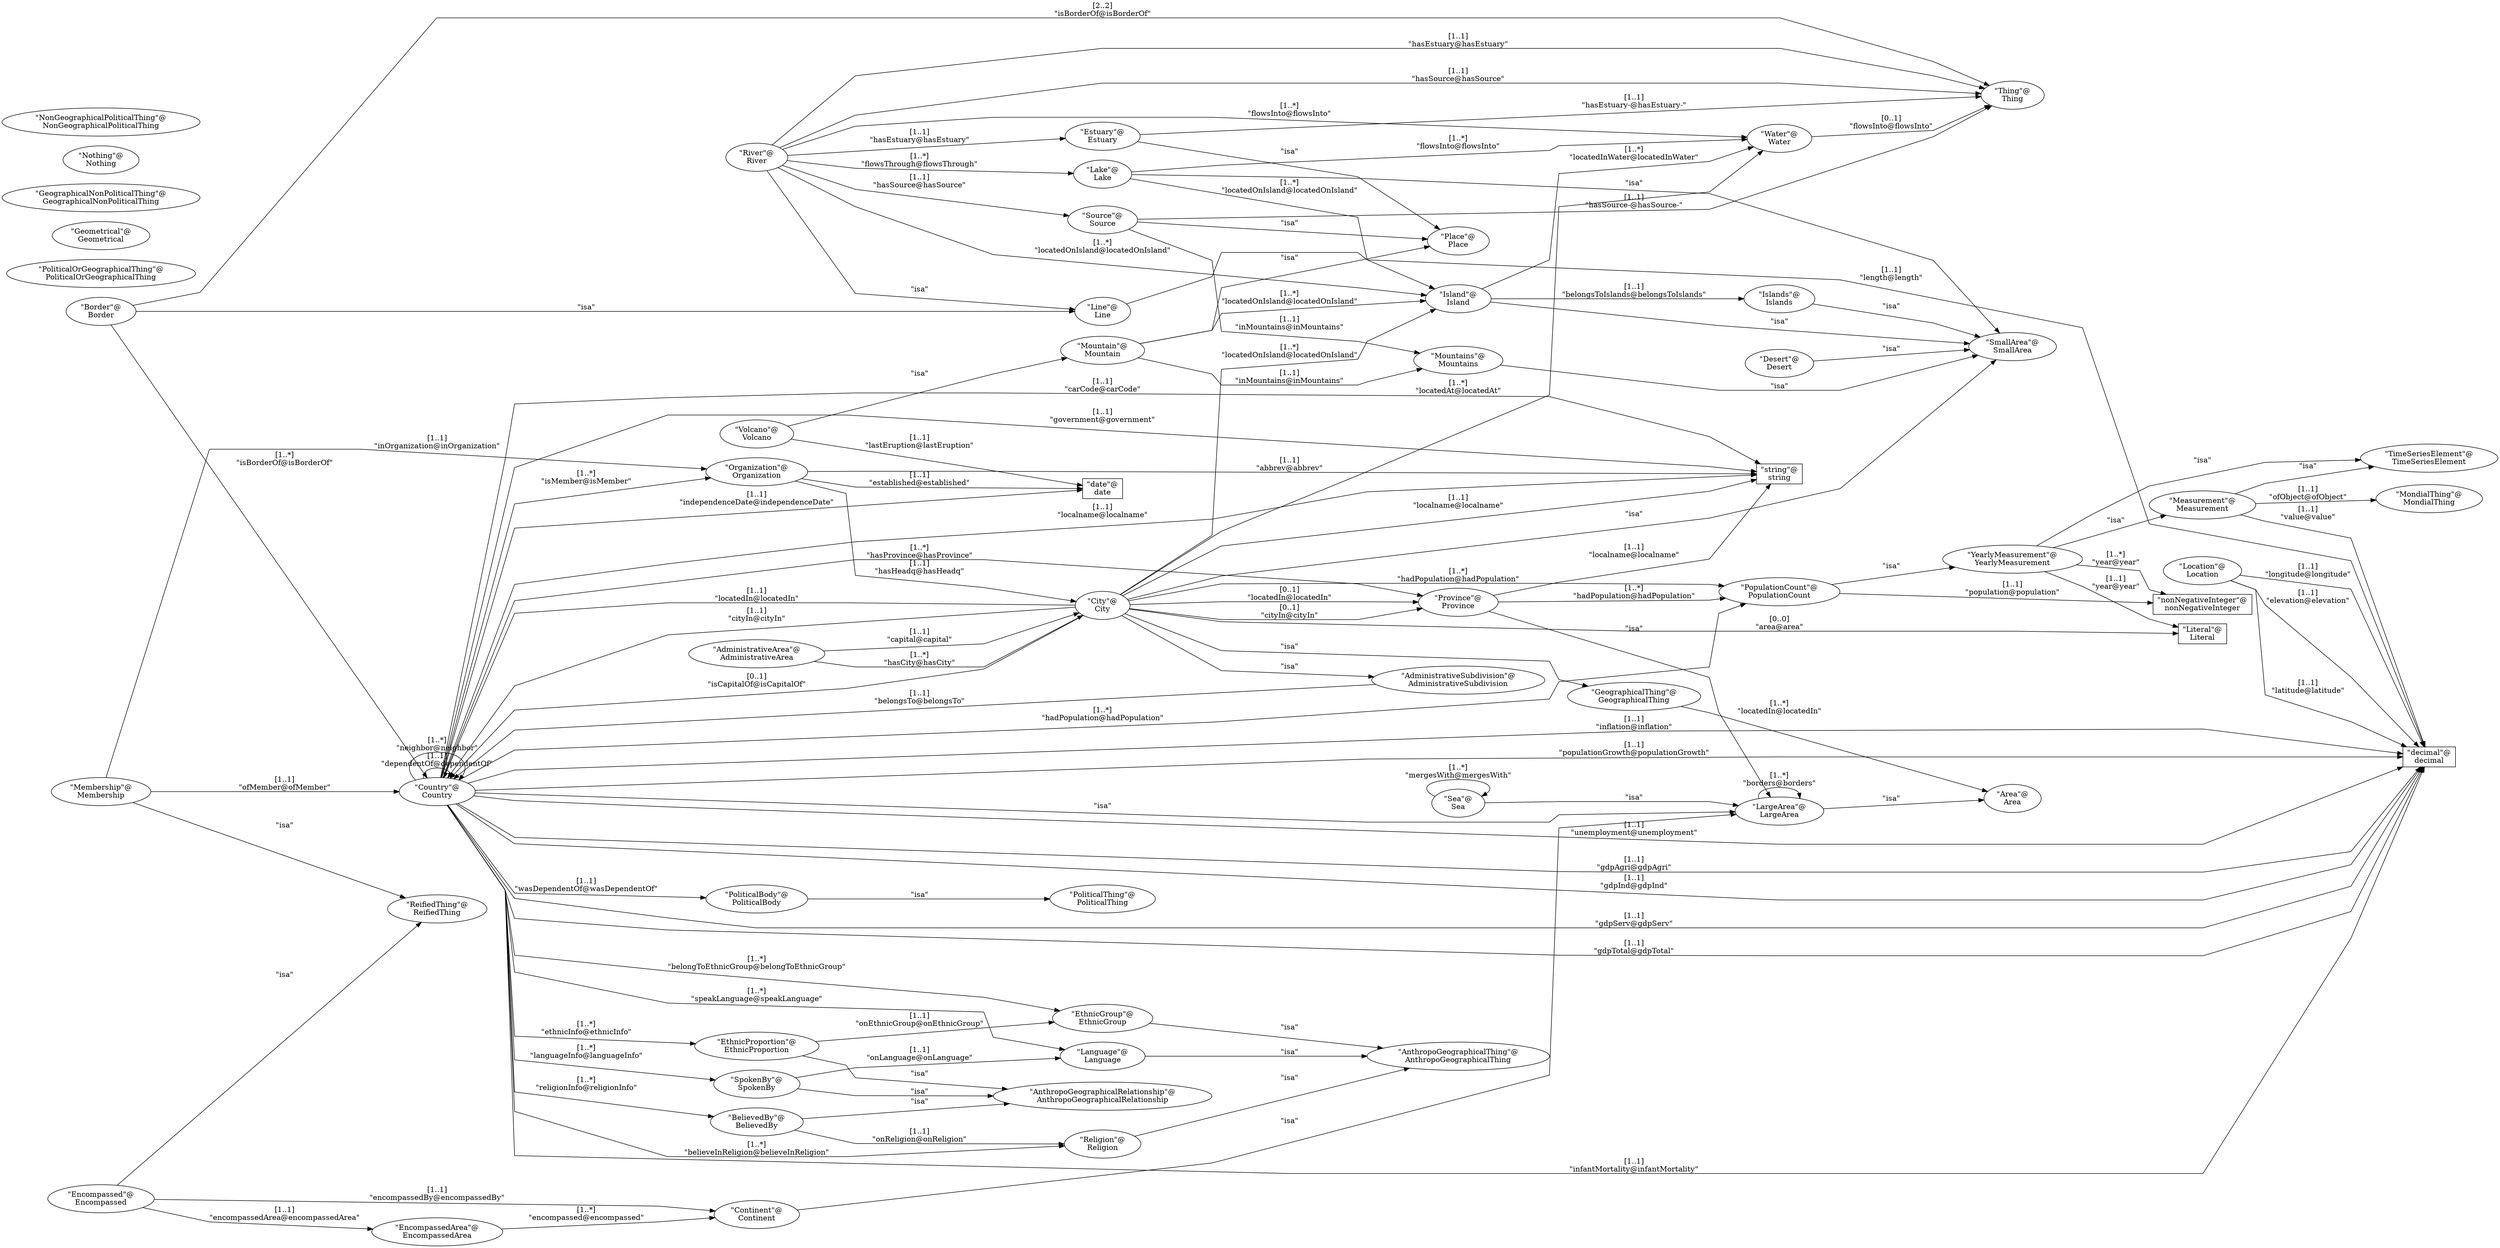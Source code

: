 digraph G {
  splines=polyline;
  rankdir=LR;
  "Border" [ label="\"Border\"@
Border" shape="ellipse" ];
  "EthnicGroup" [ label="\"EthnicGroup\"@
EthnicGroup" shape="ellipse" ];
  "Islands" [ label="\"Islands\"@
Islands" shape="ellipse" ];
  "Thing" [ label="\"Thing\"@
Thing" shape="ellipse" ];
  "MondialThing" [ label="\"MondialThing\"@
MondialThing" shape="ellipse" ];
  "AdministrativeArea" [ label="\"AdministrativeArea\"@
AdministrativeArea" shape="ellipse" ];
  "Place" [ label="\"Place\"@
Place" shape="ellipse" ];
  "PoliticalOrGeographicalThing" [ label="\"PoliticalOrGeographicalThing\"@
PoliticalOrGeographicalThing" shape="ellipse" ];
  "TimeSeriesElement" [ label="\"TimeSeriesElement\"@
TimeSeriesElement" shape="ellipse" ];
  "Estuary" [ label="\"Estuary\"@
Estuary" shape="ellipse" ];
  "Geometrical" [ label="\"Geometrical\"@
Geometrical" shape="ellipse" ];
  "AnthropoGeographicalThing" [ label="\"AnthropoGeographicalThing\"@
AnthropoGeographicalThing" shape="ellipse" ];
  "EthnicProportion" [ label="\"EthnicProportion\"@
EthnicProportion" shape="ellipse" ];
  "Desert" [ label="\"Desert\"@
Desert" shape="ellipse" ];
  "BelievedBy" [ label="\"BelievedBy\"@
BelievedBy" shape="ellipse" ];
  "Province" [ label="\"Province\"@
Province" shape="ellipse" ];
  "Measurement" [ label="\"Measurement\"@
Measurement" shape="ellipse" ];
  "Organization" [ label="\"Organization\"@
Organization" shape="ellipse" ];
  "Location" [ label="\"Location\"@
Location" shape="ellipse" ];
  "GeographicalNonPoliticalThing" [ label="\"GeographicalNonPoliticalThing\"@
GeographicalNonPoliticalThing" shape="ellipse" ];
  "ReifiedThing" [ label="\"ReifiedThing\"@
ReifiedThing" shape="ellipse" ];
  "PopulationCount" [ label="\"PopulationCount\"@
PopulationCount" shape="ellipse" ];
  "Continent" [ label="\"Continent\"@
Continent" shape="ellipse" ];
  "LargeArea" [ label="\"LargeArea\"@
LargeArea" shape="ellipse" ];
  "Membership" [ label="\"Membership\"@
Membership" shape="ellipse" ];
  "Nothing" [ label="\"Nothing\"@
Nothing" shape="ellipse" ];
  "Water" [ label="\"Water\"@
Water" shape="ellipse" ];
  "Religion" [ label="\"Religion\"@
Religion" shape="ellipse" ];
  "EncompassedArea" [ label="\"EncompassedArea\"@
EncompassedArea" shape="ellipse" ];
  "Lake" [ label="\"Lake\"@
Lake" shape="ellipse" ];
  "Country" [ label="\"Country\"@
Country" shape="ellipse" ];
  "Encompassed" [ label="\"Encompassed\"@
Encompassed" shape="ellipse" ];
  "NonGeographicalPoliticalThing" [ label="\"NonGeographicalPoliticalThing\"@
NonGeographicalPoliticalThing" shape="ellipse" ];
  "Area" [ label="\"Area\"@
Area" shape="ellipse" ];
  "Island" [ label="\"Island\"@
Island" shape="ellipse" ];
  "YearlyMeasurement" [ label="\"YearlyMeasurement\"@
YearlyMeasurement" shape="ellipse" ];
  "AdministrativeSubdivision" [ label="\"AdministrativeSubdivision\"@
AdministrativeSubdivision" shape="ellipse" ];
  "Mountain" [ label="\"Mountain\"@
Mountain" shape="ellipse" ];
  "AnthropoGeographicalRelationship" [ label="\"AnthropoGeographicalRelationship\"@
AnthropoGeographicalRelationship" shape="ellipse" ];
  "Mountains" [ label="\"Mountains\"@
Mountains" shape="ellipse" ];
  "River" [ label="\"River\"@
River" shape="ellipse" ];
  "GeographicalThing" [ label="\"GeographicalThing\"@
GeographicalThing" shape="ellipse" ];
  "Language" [ label="\"Language\"@
Language" shape="ellipse" ];
  "SmallArea" [ label="\"SmallArea\"@
SmallArea" shape="ellipse" ];
  "City" [ label="\"City\"@
City" shape="ellipse" ];
  "PoliticalThing" [ label="\"PoliticalThing\"@
PoliticalThing" shape="ellipse" ];
  "Volcano" [ label="\"Volcano\"@
Volcano" shape="ellipse" ];
  "Line" [ label="\"Line\"@
Line" shape="ellipse" ];
  "SpokenBy" [ label="\"SpokenBy\"@
SpokenBy" shape="ellipse" ];
  "PoliticalBody" [ label="\"PoliticalBody\"@
PoliticalBody" shape="ellipse" ];
  "Sea" [ label="\"Sea\"@
Sea" shape="ellipse" ];
  "Source" [ label="\"Source\"@
Source" shape="ellipse" ];
  "string" [ label="\"string\"@
string" shape="box" ];
  "decimal" [ label="\"decimal\"@
decimal" shape="box" ];
  "date" [ label="\"date\"@
date" shape="box" ];
  "nonNegativeInteger" [ label="\"nonNegativeInteger\"@
nonNegativeInteger" shape="box" ];
  "Literal" [ label="\"Literal\"@
Literal" shape="box" ];
  "PopulationCount" -> "YearlyMeasurement" [ label="\"isa\"" ];
  "EthnicProportion" -> "AnthropoGeographicalRelationship" [ label="\"isa\"" ];
  "Religion" -> "AnthropoGeographicalThing" [ label="\"isa\"" ];
  "Desert" -> "SmallArea" [ label="\"isa\"" ];
  "Sea" -> "LargeArea" [ label="\"isa\"" ];
  "Source" -> "Place" [ label="\"isa\"" ];
  "YearlyMeasurement" -> "Measurement" [ label="\"isa\"" ];
  "Mountain" -> "Place" [ label="\"isa\"" ];
  "City" -> "GeographicalThing" [ label="\"isa\"" ];
  "Volcano" -> "Mountain" [ label="\"isa\"" ];
  "Border" -> "Line" [ label="\"isa\"" ];
  "Islands" -> "SmallArea" [ label="\"isa\"" ];
  "BelievedBy" -> "AnthropoGeographicalRelationship" [ label="\"isa\"" ];
  "Island" -> "SmallArea" [ label="\"isa\"" ];
  "Continent" -> "LargeArea" [ label="\"isa\"" ];
  "Mountains" -> "SmallArea" [ label="\"isa\"" ];
  "EthnicGroup" -> "AnthropoGeographicalThing" [ label="\"isa\"" ];
  "River" -> "Line" [ label="\"isa\"" ];
  "Membership" -> "ReifiedThing" [ label="\"isa\"" ];
  "Lake" -> "SmallArea" [ label="\"isa\"" ];
  "Country" -> "LargeArea" [ label="\"isa\"" ];
  "LargeArea" -> "Area" [ label="\"isa\"" ];
  "Province" -> "LargeArea" [ label="\"isa\"" ];
  "City" -> "SmallArea" [ label="\"isa\"" ];
  "YearlyMeasurement" -> "TimeSeriesElement" [ label="\"isa\"" ];
  "Estuary" -> "Place" [ label="\"isa\"" ];
  "Measurement" -> "TimeSeriesElement" [ label="\"isa\"" ];
  "Language" -> "AnthropoGeographicalThing" [ label="\"isa\"" ];
  "City" -> "AdministrativeSubdivision" [ label="\"isa\"" ];
  "PoliticalBody" -> "PoliticalThing" [ label="\"isa\"" ];
  "Encompassed" -> "ReifiedThing" [ label="\"isa\"" ];
  "SpokenBy" -> "AnthropoGeographicalRelationship" [ label="\"isa\"" ];
  "Country" -> "Religion" [ label="[1..*]
\"believeInReligion@believeInReligion\"" ];
  "Country" -> "EthnicGroup" [ label="[1..*]
\"belongToEthnicGroup@belongToEthnicGroup\"" ];
  "Island" -> "Islands" [ label="[1..1]
\"belongsToIslands@belongsToIslands\"" ];
  "LargeArea" -> "LargeArea" [ label="[1..*]
\"borders@borders\"" ];
  "AdministrativeArea" -> "City" [ label="[1..1]
\"capital@capital\"" ];
  "Country" -> "Country" [ label="[1..1]
\"dependentOf@dependentOf\"" ];
  "EncompassedArea" -> "Continent" [ label="[1..*]
\"encompassed@encompassed\"" ];
  "Encompassed" -> "EncompassedArea" [ label="[1..1]
\"encompassedArea@encompassedArea\"" ];
  "Encompassed" -> "Continent" [ label="[1..1]
\"encompassedBy@encompassedBy\"" ];
  "Country" -> "EthnicProportion" [ label="[1..*]
\"ethnicInfo@ethnicInfo\"" ];
  "Lake" -> "Water" [ label="[1..*]
\"flowsInto@flowsInto\"" ];
  "River" -> "Water" [ label="[1..*]
\"flowsInto@flowsInto\"" ];
  "River" -> "Lake" [ label="[1..*]
\"flowsThrough@flowsThrough\"" ];
  "City" -> "PopulationCount" [ label="[1..*]
\"hadPopulation@hadPopulation\"" ];
  "Country" -> "PopulationCount" [ label="[1..*]
\"hadPopulation@hadPopulation\"" ];
  "Province" -> "PopulationCount" [ label="[1..*]
\"hadPopulation@hadPopulation\"" ];
  "AdministrativeArea" -> "City" [ label="[1..*]
\"hasCity@hasCity\"" ];
  "River" -> "Estuary" [ label="[1..1]
\"hasEstuary@hasEstuary\"" ];
  "Organization" -> "City" [ label="[1..1]
\"hasHeadq@hasHeadq\"" ];
  "Country" -> "Province" [ label="[1..*]
\"hasProvince@hasProvince\"" ];
  "River" -> "Source" [ label="[1..1]
\"hasSource@hasSource\"" ];
  "Mountain" -> "Mountains" [ label="[1..1]
\"inMountains@inMountains\"" ];
  "Source" -> "Mountains" [ label="[1..1]
\"inMountains@inMountains\"" ];
  "Membership" -> "Organization" [ label="[1..1]
\"inOrganization@inOrganization\"" ];
  "Border" -> "Country" [ label="[1..*]
\"isBorderOf@isBorderOf\"" ];
  "Country" -> "Organization" [ label="[1..*]
\"isMember@isMember\"" ];
  "Country" -> "SpokenBy" [ label="[1..*]
\"languageInfo@languageInfo\"" ];
  "City" -> "Water" [ label="[1..*]
\"locatedAt@locatedAt\"" ];
  "GeographicalThing" -> "Area" [ label="[1..*]
\"locatedIn@locatedIn\"" ];
  "Island" -> "Water" [ label="[1..*]
\"locatedInWater@locatedInWater\"" ];
  "City" -> "Island" [ label="[1..*]
\"locatedOnIsland@locatedOnIsland\"" ];
  "Lake" -> "Island" [ label="[1..*]
\"locatedOnIsland@locatedOnIsland\"" ];
  "Mountain" -> "Island" [ label="[1..*]
\"locatedOnIsland@locatedOnIsland\"" ];
  "River" -> "Island" [ label="[1..*]
\"locatedOnIsland@locatedOnIsland\"" ];
  "Sea" -> "Sea" [ label="[1..*]
\"mergesWith@mergesWith\"" ];
  "Country" -> "Country" [ label="[1..*]
\"neighbor@neighbor\"" ];
  "Membership" -> "Country" [ label="[1..1]
\"ofMember@ofMember\"" ];
  "Measurement" -> "MondialThing" [ label="[1..1]
\"ofObject@ofObject\"" ];
  "EthnicProportion" -> "EthnicGroup" [ label="[1..1]
\"onEthnicGroup@onEthnicGroup\"" ];
  "SpokenBy" -> "Language" [ label="[1..1]
\"onLanguage@onLanguage\"" ];
  "BelievedBy" -> "Religion" [ label="[1..1]
\"onReligion@onReligion\"" ];
  "Country" -> "BelievedBy" [ label="[1..*]
\"religionInfo@religionInfo\"" ];
  "Country" -> "Language" [ label="[1..*]
\"speakLanguage@speakLanguage\"" ];
  "Country" -> "PoliticalBody" [ label="[1..1]
\"wasDependentOf@wasDependentOf\"" ];
  "AdministrativeSubdivision" -> "Country" [ label="[1..1]
\"belongsTo@belongsTo\"" ];
  "Water" -> "Thing" [ label="[0..1]
\"flowsInto@flowsInto\"" ];
  "City" -> "Country" [ label="[1..1]
\"locatedIn@locatedIn\"" ];
  "Source" -> "Thing" [ label="[1..1]
\"hasSource-@hasSource-\"" ];
  "City" -> "Province" [ label="[0..1]
\"locatedIn@locatedIn\"" ];
  "Border" -> "Thing" [ label="[2..2]
\"isBorderOf@isBorderOf\"" ];
  "River" -> "Thing" [ label="[1..1]
\"hasEstuary@hasEstuary\"" ];
  "City" -> "Country" [ label="[1..1]
\"cityIn@cityIn\"" ];
  "City" -> "Province" [ label="[0..1]
\"cityIn@cityIn\"" ];
  "City" -> "Country" [ label="[0..1]
\"isCapitalOf@isCapitalOf\"" ];
  "River" -> "Thing" [ label="[1..1]
\"hasSource@hasSource\"" ];
  "Estuary" -> "Thing" [ label="[1..1]
\"hasEstuary-@hasEstuary-\"" ];
  "Organization" -> "string" [ label="[1..1]
\"abbrev@abbrev\"" ];
  "Country" -> "string" [ label="[1..1]
\"carCode@carCode\"" ];
  "Location" -> "decimal" [ label="[1..1]
\"elevation@elevation\"" ];
  "Organization" -> "date" [ label="[1..1]
\"established@established\"" ];
  "Country" -> "decimal" [ label="[1..1]
\"gdpAgri@gdpAgri\"" ];
  "Country" -> "decimal" [ label="[1..1]
\"gdpInd@gdpInd\"" ];
  "Country" -> "decimal" [ label="[1..1]
\"gdpServ@gdpServ\"" ];
  "Country" -> "decimal" [ label="[1..1]
\"gdpTotal@gdpTotal\"" ];
  "Country" -> "string" [ label="[1..1]
\"government@government\"" ];
  "Country" -> "date" [ label="[1..1]
\"independenceDate@independenceDate\"" ];
  "Country" -> "decimal" [ label="[1..1]
\"infantMortality@infantMortality\"" ];
  "Country" -> "decimal" [ label="[1..1]
\"inflation@inflation\"" ];
  "Volcano" -> "date" [ label="[1..1]
\"lastEruption@lastEruption\"" ];
  "Location" -> "decimal" [ label="[1..1]
\"latitude@latitude\"" ];
  "Line" -> "decimal" [ label="[1..1]
\"length@length\"" ];
  "City" -> "string" [ label="[1..1]
\"localname@localname\"" ];
  "Country" -> "string" [ label="[1..1]
\"localname@localname\"" ];
  "Province" -> "string" [ label="[1..1]
\"localname@localname\"" ];
  "Location" -> "decimal" [ label="[1..1]
\"longitude@longitude\"" ];
  "PopulationCount" -> "nonNegativeInteger" [ label="[1..1]
\"population@population\"" ];
  "Country" -> "decimal" [ label="[1..1]
\"populationGrowth@populationGrowth\"" ];
  "Country" -> "decimal" [ label="[1..1]
\"unemployment@unemployment\"" ];
  "Measurement" -> "decimal" [ label="[1..1]
\"value@value\"" ];
  "YearlyMeasurement" -> "nonNegativeInteger" [ label="[1..*]
\"year@year\"" ];
  "City" -> "Literal" [ label="[0..0]
\"area@area\"" ];
  "YearlyMeasurement" -> "Literal" [ label="[1..1]
\"year@year\"" ];
}
